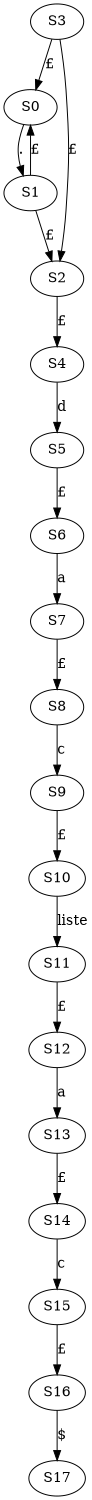 digraph automate{
size="8,10";S0 -> S1[color=black, style=solid, label="."];
S1 -> S0[color=black, style=solid, label="£"];
S1 -> S2[color=black, style=solid, label="£"];
S3 -> S2[color=black, style=solid, label="£"];
S3 -> S0[color=black, style=solid, label="£"];
S2 -> S4[color=black, style=solid, label="£"];
S4 -> S5[color=black, style=solid, label="d"];
S5 -> S6[color=black, style=solid, label="£"];
S6 -> S7[color=black, style=solid, label="a"];
S7 -> S8[color=black, style=solid, label="£"];
S8 -> S9[color=black, style=solid, label="c"];
S9 -> S10[color=black, style=solid, label="£"];
S10 -> S11[color=black, style=solid, label="liste"];
S11 -> S12[color=black, style=solid, label="£"];
S12 -> S13[color=black, style=solid, label="a"];
S13 -> S14[color=black, style=solid, label="£"];
S14 -> S15[color=black, style=solid, label="c"];
S15 -> S16[color=black, style=solid, label="£"];
S16 -> S17[color=black, style=solid, label="$"];
}


